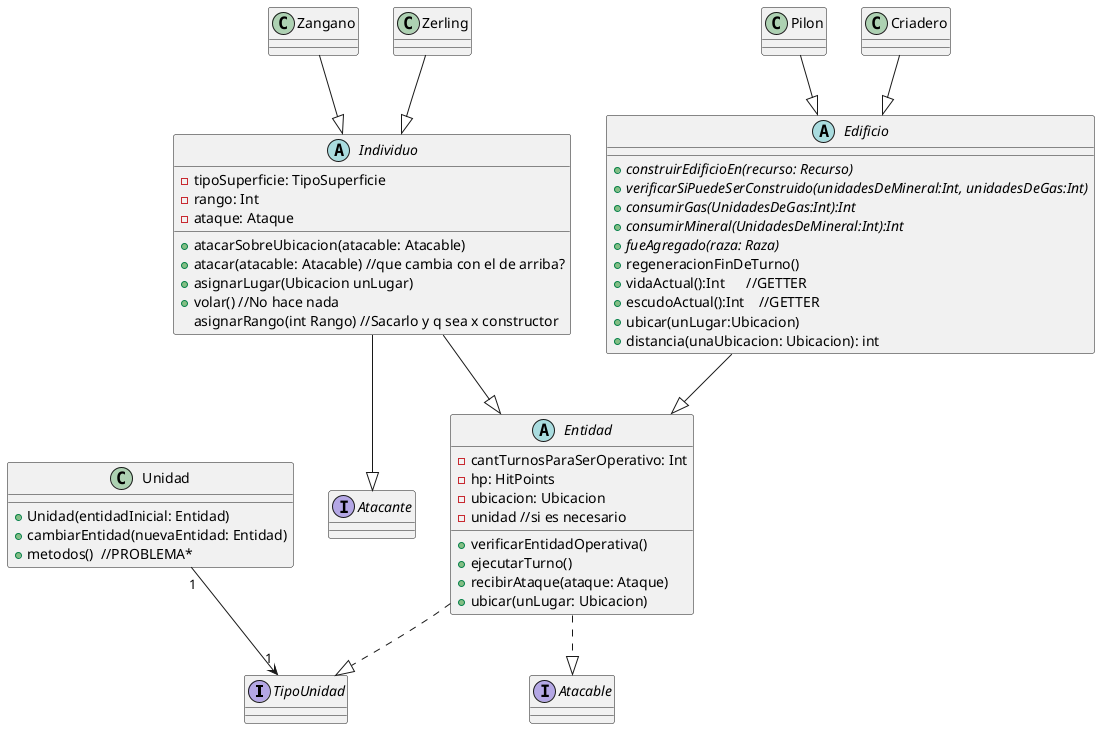 @startuml
'https://plantuml.com/class-diagram


interface TipoUnidad {

}

class Unidad {
    +Unidad(entidadInicial: Entidad)
    +cambiarEntidad(nuevaEntidad: Entidad)
    +metodos()  //PROBLEMA*
}

class Zangano {
}

class Zerling {

}

abstract class Entidad {
    -cantTurnosParaSerOperativo: Int
    -hp: HitPoints
    -ubicacion: Ubicacion
    -unidad //si es necesario
    +verificarEntidadOperativa()
    +ejecutarTurno()
    +recibirAtaque(ataque: Ataque)
    +ubicar(unLugar: Ubicacion)
}

interface Atacable {

}

interface Atacante {

}

abstract class Individuo {
    -tipoSuperficie: TipoSuperficie
    -rango: Int
    -ataque: Ataque
    +atacarSobreUbicacion(atacable: Atacable)
    +atacar(atacable: Atacable) //que cambia con el de arriba?
    +asignarLugar(Ubicacion unLugar)
    +volar() //No hace nada
    asignarRango(int Rango) //Sacarlo y q sea x constructor
}

abstract class Edificio {
    + {abstract} construirEdificioEn(recurso: Recurso)
    + {abstract} verificarSiPuedeSerConstruido(unidadesDeMineral:Int, unidadesDeGas:Int)
    + {abstract} consumirGas(UnidadesDeGas:Int):Int
    + {abstract} consumirMineral(UnidadesDeMineral:Int):Int
    + {abstract} fueAgregado(raza: Raza)
    + regeneracionFinDeTurno()
    + vidaActual():Int      //GETTER
    + escudoActual():Int    //GETTER
    + ubicar(unLugar:Ubicacion)
    + distancia(unaUbicacion: Ubicacion): int

}

Zangano --|> Individuo
Zerling --|> Individuo
Unidad "1" --> "1" TipoUnidad
Entidad ..|> TipoUnidad
Entidad ..|> Atacable
Individuo --|> Entidad
Edificio --|> Entidad
Pilon  --|> Edificio
Criadero  --|> Edificio
Individuo --|> Atacante

@enduml

Edificio y Unidad (actual) tienen como atributos en común
cantTurnosParaSerOperativo, HP y ubicacion.
Además ambos implementan atacable. Por eso los englobo
bajo una clase abstracta Entidad, para no repetir codigo.
"Para evitar la duplicación de código similar a través de varios estados,
puedes incluir clases abstractas intermedias que encapsulen algún comportamiento común."
Pero en este diagrama Unidad pasa a ser el objeto que en el ejemplo sería Context,
el que se le puede cambiar el comportamiento dinamicamente. Es decir,
Esta nueva Unidad podria tener como atributo un Zangano y permite hacerlo evolucionar
en edificio o en mutalisco.
A su vez es necesario diferenciar entre Edificio e Individuo si o si ya que tienen comportamiento
muy diferente, a pesar de que Edificio no tiene un atributo extra.
ANTES REPETIAMOS  CODIGO CON LAS COSAS QUE TIENEN EDIFICIO Y UNIDAD EN COMUN

El atributo unidad de entidad se debe a lo que dice en
la pagina que nos envió Diego:
"Los objetos de estado pueden almacenar una referencia
inversa al objeto de contexto. A través de esta referencia,
el estado puede extraer cualquier información requerida
del objeto de contexto, así como iniciar transiciones de estado."

EL TEMA DE RECIBIR ATAQUE/DAÑO NO LO PENSE (xq hay dos cosas parecidas)

*PROBLEMA: state esta pensado para clases que tienen metodos con la misma firma
pero diferente implementacion, pero nosotros necesitamos que los metodos sean diferentes
xq edificios e individuos actuan muy diferente. Pero esto soluciona el tema de evolucionar
zanganos a edificios.
Esta bien en este caso tener un getter del estado y así usar esos métodos?
unaUnidad.getTipoEntidad().atacar(...)
unaUnidad.getTipoEntidad().construirEdificioEn(...)
peero asi se podria dar una situacion donde se le manda un mensaje incorrecto segun
el tipo